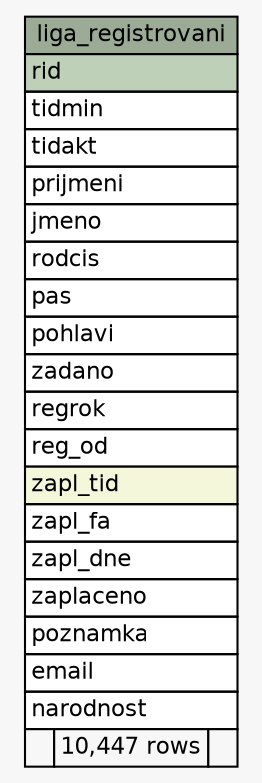 // dot 2.38.0 on Mac OS X 10.9.4
// SchemaSpy rev 590
digraph "liga_registrovani" {
  graph [
    rankdir="RL"
    bgcolor="#f7f7f7"
    nodesep="0.18"
    ranksep="0.46"
    fontname="Helvetica"
    fontsize="11"
  ];
  node [
    fontname="Helvetica"
    fontsize="11"
    shape="plaintext"
  ];
  edge [
    arrowsize="0.8"
  ];
  "liga_registrovani" [
    label=<
    <TABLE BORDER="0" CELLBORDER="1" CELLSPACING="0" BGCOLOR="#ffffff">
      <TR><TD COLSPAN="3" BGCOLOR="#9bab96" ALIGN="CENTER">liga_registrovani</TD></TR>
      <TR><TD PORT="rid" COLSPAN="3" BGCOLOR="#bed1b8" ALIGN="LEFT">rid</TD></TR>
      <TR><TD PORT="tidmin" COLSPAN="3" ALIGN="LEFT">tidmin</TD></TR>
      <TR><TD PORT="tidakt" COLSPAN="3" ALIGN="LEFT">tidakt</TD></TR>
      <TR><TD PORT="prijmeni" COLSPAN="3" ALIGN="LEFT">prijmeni</TD></TR>
      <TR><TD PORT="jmeno" COLSPAN="3" ALIGN="LEFT">jmeno</TD></TR>
      <TR><TD PORT="rodcis" COLSPAN="3" ALIGN="LEFT">rodcis</TD></TR>
      <TR><TD PORT="pas" COLSPAN="3" ALIGN="LEFT">pas</TD></TR>
      <TR><TD PORT="pohlavi" COLSPAN="3" ALIGN="LEFT">pohlavi</TD></TR>
      <TR><TD PORT="zadano" COLSPAN="3" ALIGN="LEFT">zadano</TD></TR>
      <TR><TD PORT="regrok" COLSPAN="3" ALIGN="LEFT">regrok</TD></TR>
      <TR><TD PORT="reg_od" COLSPAN="3" ALIGN="LEFT">reg_od</TD></TR>
      <TR><TD PORT="zapl_tid" COLSPAN="3" BGCOLOR="#f4f7da" ALIGN="LEFT">zapl_tid</TD></TR>
      <TR><TD PORT="zapl_fa" COLSPAN="3" ALIGN="LEFT">zapl_fa</TD></TR>
      <TR><TD PORT="zapl_dne" COLSPAN="3" ALIGN="LEFT">zapl_dne</TD></TR>
      <TR><TD PORT="zaplaceno" COLSPAN="3" ALIGN="LEFT">zaplaceno</TD></TR>
      <TR><TD PORT="poznamka" COLSPAN="3" ALIGN="LEFT">poznamka</TD></TR>
      <TR><TD PORT="email" COLSPAN="3" ALIGN="LEFT">email</TD></TR>
      <TR><TD PORT="narodnost" COLSPAN="3" ALIGN="LEFT">narodnost</TD></TR>
      <TR><TD ALIGN="LEFT" BGCOLOR="#f7f7f7">  </TD><TD ALIGN="RIGHT" BGCOLOR="#f7f7f7">10,447 rows</TD><TD ALIGN="RIGHT" BGCOLOR="#f7f7f7">  </TD></TR>
    </TABLE>>
    URL="tables/liga_registrovani.html"
    tooltip="liga_registrovani"
  ];
}
